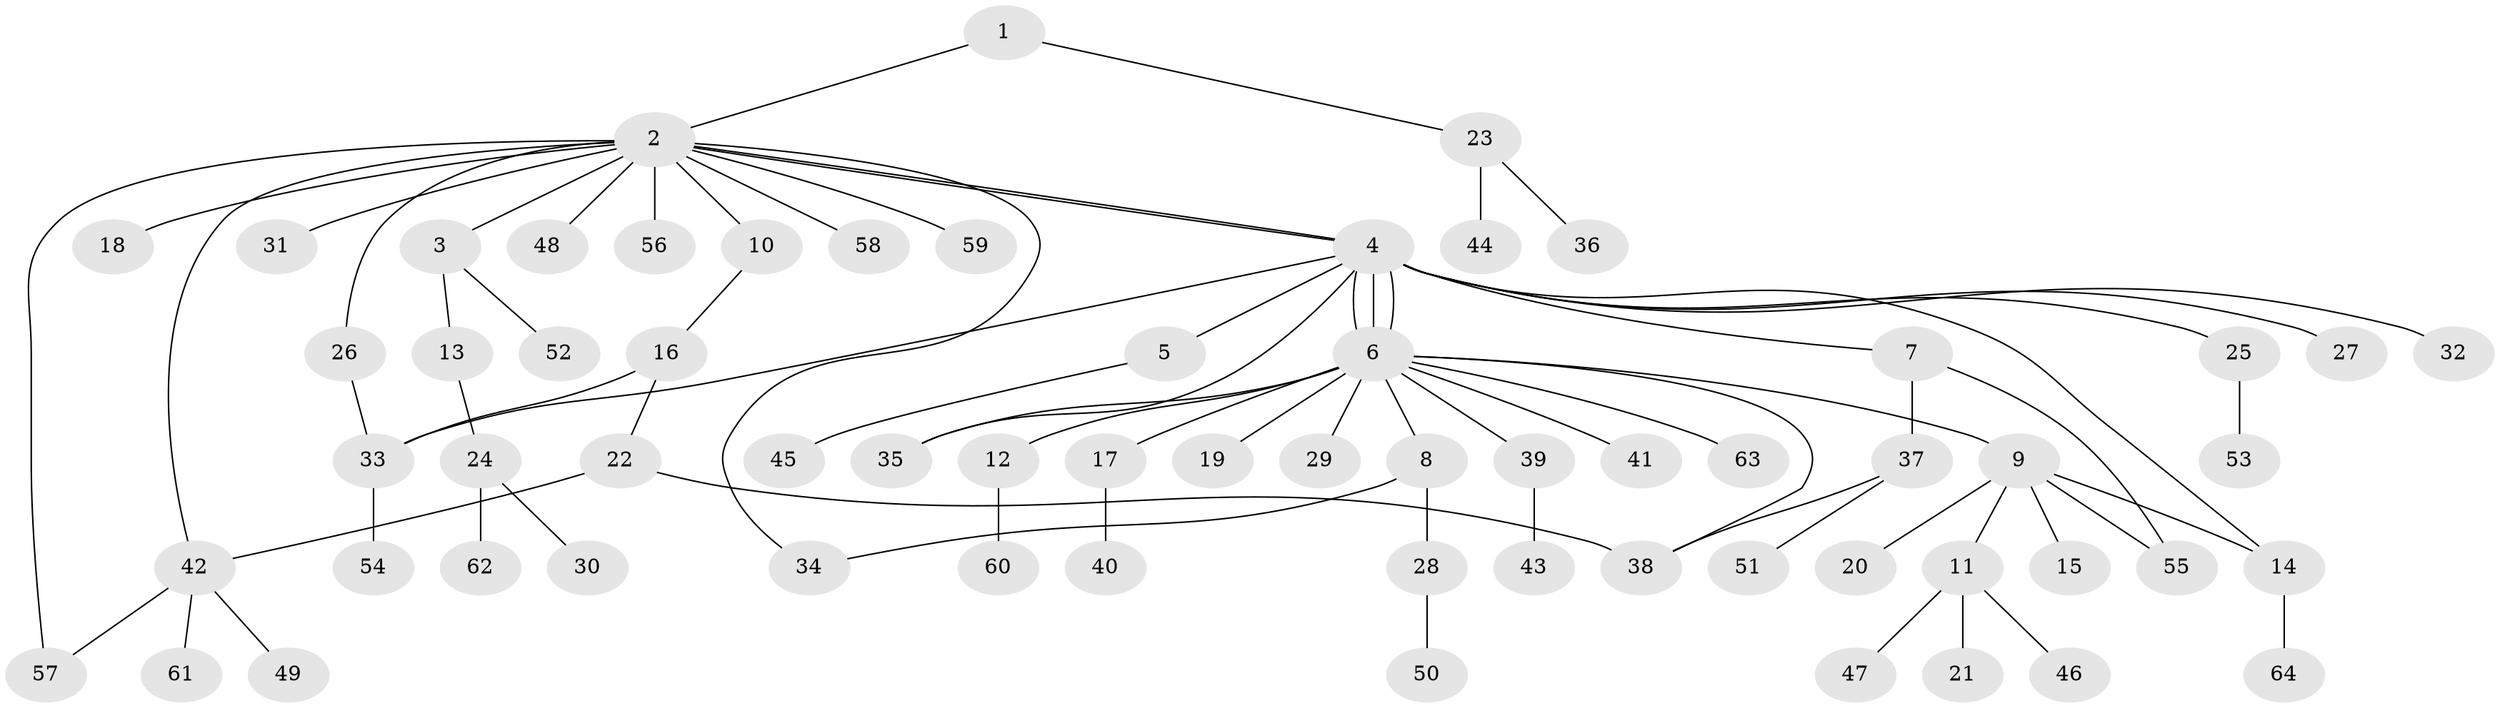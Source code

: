 // coarse degree distribution, {2: 0.19148936170212766, 14: 0.02127659574468085, 20: 0.02127659574468085, 1: 0.5957446808510638, 4: 0.02127659574468085, 3: 0.0851063829787234, 5: 0.0425531914893617, 6: 0.02127659574468085}
// Generated by graph-tools (version 1.1) at 2025/51/02/27/25 19:51:58]
// undirected, 64 vertices, 76 edges
graph export_dot {
graph [start="1"]
  node [color=gray90,style=filled];
  1;
  2;
  3;
  4;
  5;
  6;
  7;
  8;
  9;
  10;
  11;
  12;
  13;
  14;
  15;
  16;
  17;
  18;
  19;
  20;
  21;
  22;
  23;
  24;
  25;
  26;
  27;
  28;
  29;
  30;
  31;
  32;
  33;
  34;
  35;
  36;
  37;
  38;
  39;
  40;
  41;
  42;
  43;
  44;
  45;
  46;
  47;
  48;
  49;
  50;
  51;
  52;
  53;
  54;
  55;
  56;
  57;
  58;
  59;
  60;
  61;
  62;
  63;
  64;
  1 -- 2;
  1 -- 23;
  2 -- 3;
  2 -- 4;
  2 -- 4;
  2 -- 10;
  2 -- 18;
  2 -- 26;
  2 -- 31;
  2 -- 34;
  2 -- 42;
  2 -- 48;
  2 -- 56;
  2 -- 57;
  2 -- 58;
  2 -- 59;
  3 -- 13;
  3 -- 52;
  4 -- 5;
  4 -- 6;
  4 -- 6;
  4 -- 6;
  4 -- 7;
  4 -- 14;
  4 -- 25;
  4 -- 27;
  4 -- 32;
  4 -- 33;
  4 -- 35;
  5 -- 45;
  6 -- 8;
  6 -- 9;
  6 -- 12;
  6 -- 17;
  6 -- 19;
  6 -- 29;
  6 -- 35;
  6 -- 38;
  6 -- 39;
  6 -- 41;
  6 -- 63;
  7 -- 37;
  7 -- 55;
  8 -- 28;
  8 -- 34;
  9 -- 11;
  9 -- 14;
  9 -- 15;
  9 -- 20;
  9 -- 55;
  10 -- 16;
  11 -- 21;
  11 -- 46;
  11 -- 47;
  12 -- 60;
  13 -- 24;
  14 -- 64;
  16 -- 22;
  16 -- 33;
  17 -- 40;
  22 -- 38;
  22 -- 42;
  23 -- 36;
  23 -- 44;
  24 -- 30;
  24 -- 62;
  25 -- 53;
  26 -- 33;
  28 -- 50;
  33 -- 54;
  37 -- 38;
  37 -- 51;
  39 -- 43;
  42 -- 49;
  42 -- 57;
  42 -- 61;
}
